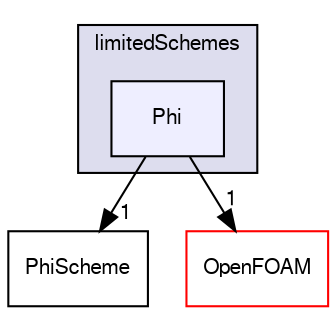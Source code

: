 digraph "src/finiteVolume/interpolation/surfaceInterpolation/limitedSchemes/Phi" {
  bgcolor=transparent;
  compound=true
  node [ fontsize="10", fontname="FreeSans"];
  edge [ labelfontsize="10", labelfontname="FreeSans"];
  subgraph clusterdir_3b094e1ce2b3f641da0071aec2c4e694 {
    graph [ bgcolor="#ddddee", pencolor="black", label="limitedSchemes" fontname="FreeSans", fontsize="10", URL="dir_3b094e1ce2b3f641da0071aec2c4e694.html"]
  dir_349f088ea6788b4a33c2ad496381c083 [shape=box, label="Phi", style="filled", fillcolor="#eeeeff", pencolor="black", URL="dir_349f088ea6788b4a33c2ad496381c083.html"];
  }
  dir_947c2e66dae27c0a8bdd797802b3a770 [shape=box label="PhiScheme" URL="dir_947c2e66dae27c0a8bdd797802b3a770.html"];
  dir_c5473ff19b20e6ec4dfe5c310b3778a8 [shape=box label="OpenFOAM" color="red" URL="dir_c5473ff19b20e6ec4dfe5c310b3778a8.html"];
  dir_349f088ea6788b4a33c2ad496381c083->dir_947c2e66dae27c0a8bdd797802b3a770 [headlabel="1", labeldistance=1.5 headhref="dir_001023_001024.html"];
  dir_349f088ea6788b4a33c2ad496381c083->dir_c5473ff19b20e6ec4dfe5c310b3778a8 [headlabel="1", labeldistance=1.5 headhref="dir_001023_001706.html"];
}
